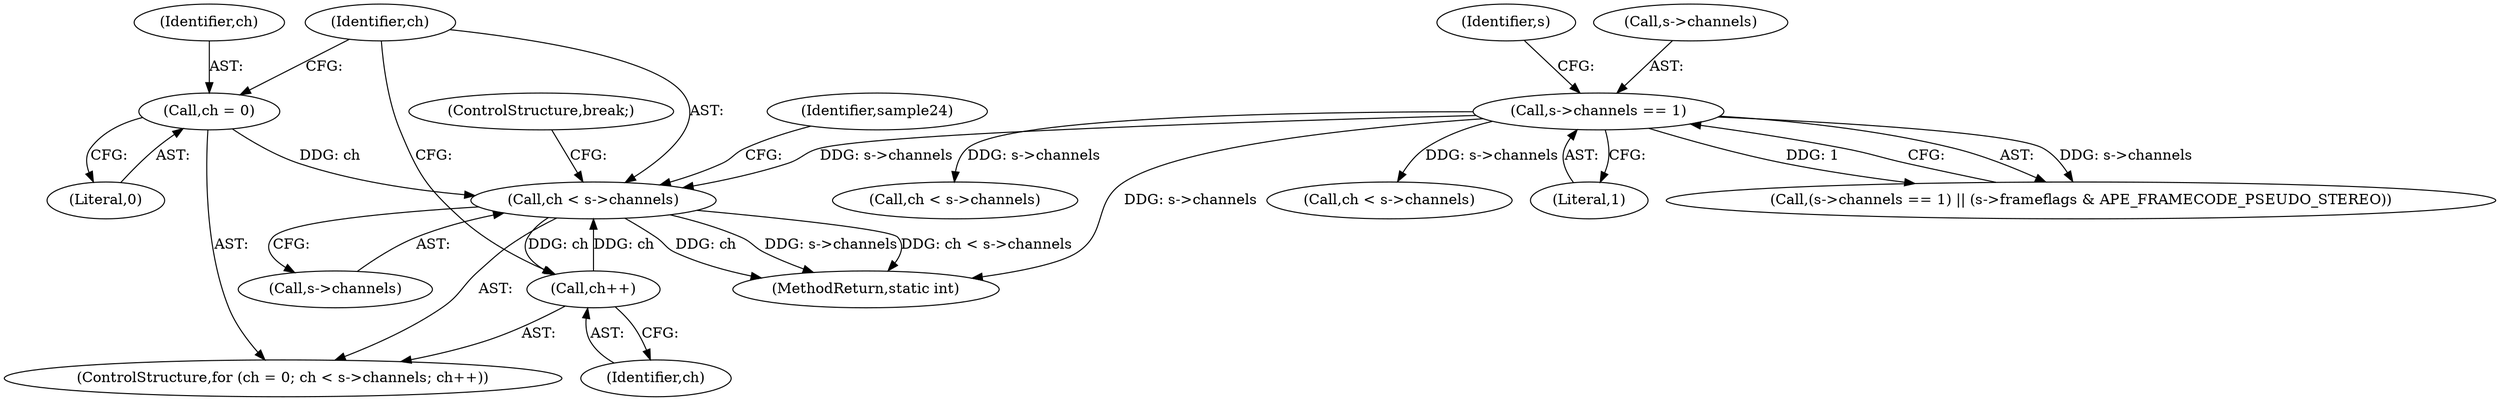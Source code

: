 digraph "0_FFmpeg_ba4beaf6149f7241c8bd85fe853318c2f6837ad0@pointer" {
"1000644" [label="(Call,ch < s->channels)"];
"1000649" [label="(Call,ch++)"];
"1000644" [label="(Call,ch < s->channels)"];
"1000641" [label="(Call,ch = 0)"];
"1000510" [label="(Call,s->channels == 1)"];
"1000509" [label="(Call,(s->channels == 1) || (s->frameflags & APE_FRAMECODE_PSEUDO_STEREO))"];
"1000601" [label="(Call,ch < s->channels)"];
"1000642" [label="(Identifier,ch)"];
"1000649" [label="(Call,ch++)"];
"1000511" [label="(Call,s->channels)"];
"1000646" [label="(Call,s->channels)"];
"1000653" [label="(Identifier,sample24)"];
"1000640" [label="(ControlStructure,for (ch = 0; ch < s->channels; ch++))"];
"1000683" [label="(ControlStructure,break;)"];
"1000514" [label="(Literal,1)"];
"1000644" [label="(Call,ch < s->channels)"];
"1000703" [label="(MethodReturn,static int)"];
"1000650" [label="(Identifier,ch)"];
"1000645" [label="(Identifier,ch)"];
"1000643" [label="(Literal,0)"];
"1000517" [label="(Identifier,s)"];
"1000641" [label="(Call,ch = 0)"];
"1000554" [label="(Call,ch < s->channels)"];
"1000510" [label="(Call,s->channels == 1)"];
"1000644" -> "1000640"  [label="AST: "];
"1000644" -> "1000646"  [label="CFG: "];
"1000645" -> "1000644"  [label="AST: "];
"1000646" -> "1000644"  [label="AST: "];
"1000653" -> "1000644"  [label="CFG: "];
"1000683" -> "1000644"  [label="CFG: "];
"1000644" -> "1000703"  [label="DDG: s->channels"];
"1000644" -> "1000703"  [label="DDG: ch < s->channels"];
"1000644" -> "1000703"  [label="DDG: ch"];
"1000649" -> "1000644"  [label="DDG: ch"];
"1000641" -> "1000644"  [label="DDG: ch"];
"1000510" -> "1000644"  [label="DDG: s->channels"];
"1000644" -> "1000649"  [label="DDG: ch"];
"1000649" -> "1000640"  [label="AST: "];
"1000649" -> "1000650"  [label="CFG: "];
"1000650" -> "1000649"  [label="AST: "];
"1000645" -> "1000649"  [label="CFG: "];
"1000641" -> "1000640"  [label="AST: "];
"1000641" -> "1000643"  [label="CFG: "];
"1000642" -> "1000641"  [label="AST: "];
"1000643" -> "1000641"  [label="AST: "];
"1000645" -> "1000641"  [label="CFG: "];
"1000510" -> "1000509"  [label="AST: "];
"1000510" -> "1000514"  [label="CFG: "];
"1000511" -> "1000510"  [label="AST: "];
"1000514" -> "1000510"  [label="AST: "];
"1000517" -> "1000510"  [label="CFG: "];
"1000509" -> "1000510"  [label="CFG: "];
"1000510" -> "1000703"  [label="DDG: s->channels"];
"1000510" -> "1000509"  [label="DDG: s->channels"];
"1000510" -> "1000509"  [label="DDG: 1"];
"1000510" -> "1000554"  [label="DDG: s->channels"];
"1000510" -> "1000601"  [label="DDG: s->channels"];
}
